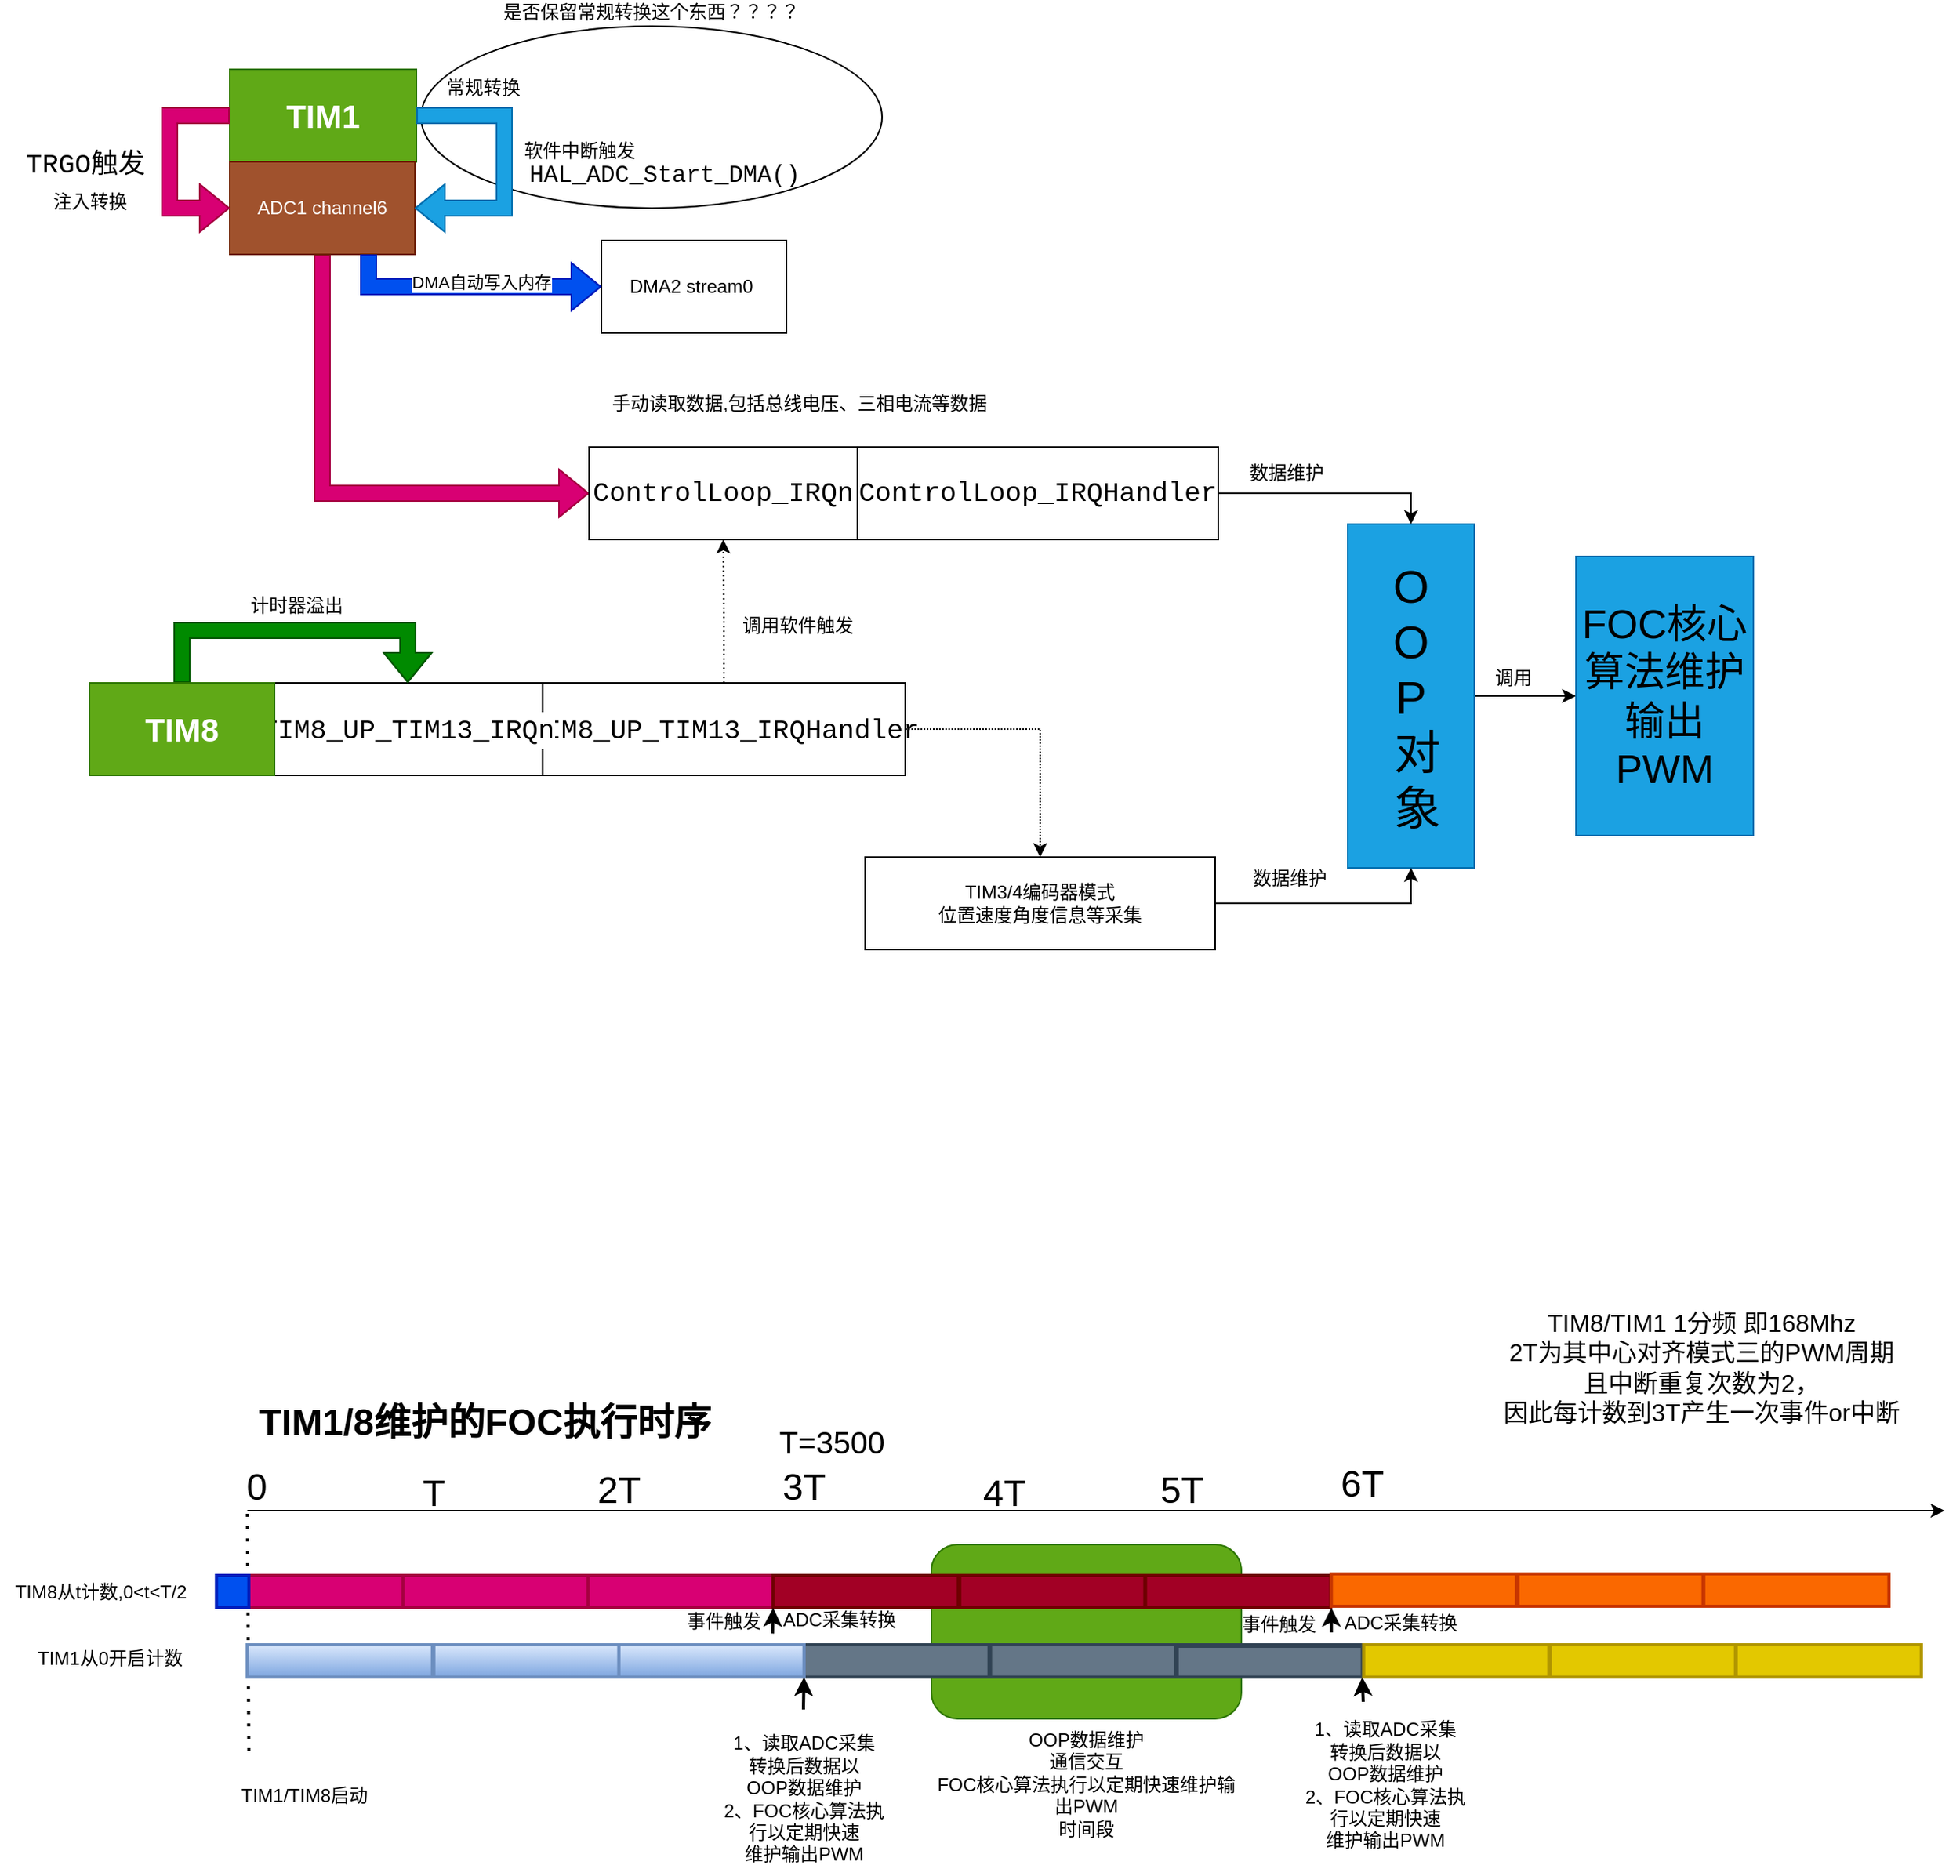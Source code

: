 <mxfile border="50" scale="3" compressed="false" locked="false" version="26.0.13">
  <diagram name="Blank" id="YmL12bMKpDGza6XwsDPr">
    <mxGraphModel dx="-563" dy="1121" grid="0" gridSize="1" guides="1" tooltips="1" connect="1" arrows="1" fold="1" page="1" pageScale="1" pageWidth="1169" pageHeight="827" background="none" math="1" shadow="0">
      <root>
        <mxCell id="X5NqExCQtvZxIxQ7pmgY-0" />
        <mxCell id="1" parent="X5NqExCQtvZxIxQ7pmgY-0" />
        <mxCell id="xTuEtZoCW5tBsWcaGFDS-93" value="&lt;div&gt;OOP数据维护&lt;/div&gt;&lt;div&gt;通信交互&lt;/div&gt;FOC核心算法执行以定期快速维护输出PWM&lt;div&gt;时间段&lt;/div&gt;" style="rounded=1;whiteSpace=wrap;html=1;fillColor=#60a917;fontColor=default;strokeColor=#2D7600;labelPosition=center;verticalLabelPosition=bottom;align=center;verticalAlign=top;" parent="1" vertex="1">
          <mxGeometry x="2137" y="291" width="201" height="113" as="geometry" />
        </mxCell>
        <mxCell id="xTuEtZoCW5tBsWcaGFDS-2" value="是否保留常规转换这个东西？？？？" style="ellipse;whiteSpace=wrap;html=1;labelPosition=center;verticalLabelPosition=top;align=center;verticalAlign=bottom;" parent="1" vertex="1">
          <mxGeometry x="1806" y="-694" width="299" height="118" as="geometry" />
        </mxCell>
        <mxCell id="fBpoeWpFDzhCI_No8cf7-5" style="edgeStyle=orthogonalEdgeStyle;rounded=0;orthogonalLoop=1;jettySize=auto;html=1;exitX=0.5;exitY=1;exitDx=0;exitDy=0;entryX=0;entryY=0.5;entryDx=0;entryDy=0;fillColor=#d80073;strokeColor=#A50040;shape=flexArrow;" parent="1" source="fBpoeWpFDzhCI_No8cf7-6" target="fBpoeWpFDzhCI_No8cf7-16" edge="1">
          <mxGeometry relative="1" as="geometry" />
        </mxCell>
        <mxCell id="fBpoeWpFDzhCI_No8cf7-9" value="软件中断触发&lt;div&gt;&amp;nbsp;&lt;span style=&quot;font-family: Consolas, &amp;quot;Courier New&amp;quot;, monospace; font-size: 15.4px; white-space-collapse: preserve;&quot;&gt;HAL_ADC_Start_DMA&lt;/span&gt;&lt;span style=&quot;font-family: Consolas, &amp;quot;Courier New&amp;quot;, monospace; font-size: 15.4px; white-space-collapse: preserve;&quot;&gt;&lt;font&gt;()&lt;/font&gt;&lt;/span&gt;&lt;/div&gt;" style="text;html=1;align=left;verticalAlign=middle;resizable=0;points=[];autosize=1;strokeColor=none;fillColor=none;fontColor=default;" parent="1" vertex="1">
          <mxGeometry x="1871" y="-627" width="183" height="46" as="geometry" />
        </mxCell>
        <mxCell id="fBpoeWpFDzhCI_No8cf7-10" value="DMA2 stream0&amp;nbsp;" style="whiteSpace=wrap;html=1;" parent="1" vertex="1">
          <mxGeometry x="1923" y="-555" width="120" height="60" as="geometry" />
        </mxCell>
        <mxCell id="fBpoeWpFDzhCI_No8cf7-11" value="常规转换" style="text;html=1;align=center;verticalAlign=middle;resizable=0;points=[];autosize=1;strokeColor=none;fillColor=none;" parent="1" vertex="1">
          <mxGeometry x="1813" y="-667" width="66" height="26" as="geometry" />
        </mxCell>
        <mxCell id="fBpoeWpFDzhCI_No8cf7-12" value="DMA数据传输" style="text;html=1;align=center;verticalAlign=middle;resizable=0;points=[];autosize=1;strokeColor=none;fillColor=none;" parent="1" vertex="1">
          <mxGeometry x="1689.5" y="-610" width="93" height="26" as="geometry" />
        </mxCell>
        <mxCell id="fBpoeWpFDzhCI_No8cf7-13" value="手动读取数据,包括总线电压、&lt;span style=&quot;background-color: transparent; color: light-dark(rgb(0, 0, 0), rgb(255, 255, 255));&quot;&gt;三相电流等数据&lt;/span&gt;" style="text;html=1;align=center;verticalAlign=middle;resizable=0;points=[];autosize=1;strokeColor=none;fillColor=none;" parent="1" vertex="1">
          <mxGeometry x="1916" y="-464" width="270" height="30" as="geometry" />
        </mxCell>
        <mxCell id="fBpoeWpFDzhCI_No8cf7-14" value="" style="group" parent="1" vertex="1" connectable="0">
          <mxGeometry x="1915" y="-421" width="408" height="60" as="geometry" />
        </mxCell>
        <mxCell id="xTuEtZoCW5tBsWcaGFDS-6" value="" style="group" parent="fBpoeWpFDzhCI_No8cf7-14" vertex="1" connectable="0">
          <mxGeometry width="408" height="60" as="geometry" />
        </mxCell>
        <mxCell id="fBpoeWpFDzhCI_No8cf7-15" value="&lt;span style=&quot;font-family: Consolas, &amp;quot;Courier New&amp;quot;, monospace; font-size: 17.6px; text-align: left; white-space: pre;&quot;&gt;ControlLoop_IRQHandler&lt;/span&gt;" style="rounded=0;whiteSpace=wrap;html=1;" parent="xTuEtZoCW5tBsWcaGFDS-6" vertex="1">
          <mxGeometry x="174" width="234" height="60" as="geometry" />
        </mxCell>
        <mxCell id="fBpoeWpFDzhCI_No8cf7-16" value="&lt;span style=&quot;font-family: Consolas, &amp;quot;Courier New&amp;quot;, monospace; font-size: 17.6px; font-style: normal; font-variant-ligatures: normal; font-variant-caps: normal; font-weight: 400; letter-spacing: normal; orphans: 2; text-align: left; text-indent: 0px; text-transform: none; widows: 2; word-spacing: 0px; -webkit-text-stroke-width: 0px; white-space: pre; text-decoration-thickness: initial; text-decoration-style: initial; text-decoration-color: initial; float: none; display: inline !important;&quot;&gt;ControlLoop_IRQn&lt;/span&gt;" style="rounded=0;whiteSpace=wrap;html=1;fontColor=default;labelBackgroundColor=none;" parent="xTuEtZoCW5tBsWcaGFDS-6" vertex="1">
          <mxGeometry width="174" height="60" as="geometry" />
        </mxCell>
        <mxCell id="fBpoeWpFDzhCI_No8cf7-20" style="edgeStyle=orthogonalEdgeStyle;rounded=0;orthogonalLoop=1;jettySize=auto;html=1;exitX=0.5;exitY=0;exitDx=0;exitDy=0;entryX=0.5;entryY=1;entryDx=0;entryDy=0;dashed=1;dashPattern=1 2;" parent="1" source="fBpoeWpFDzhCI_No8cf7-18" target="fBpoeWpFDzhCI_No8cf7-16" edge="1">
          <mxGeometry relative="1" as="geometry" />
        </mxCell>
        <mxCell id="fBpoeWpFDzhCI_No8cf7-21" value="调用软件触发" style="text;html=1;align=center;verticalAlign=middle;resizable=0;points=[];autosize=1;strokeColor=none;fillColor=none;" parent="1" vertex="1">
          <mxGeometry x="2005" y="-318" width="90" height="26" as="geometry" />
        </mxCell>
        <mxCell id="fBpoeWpFDzhCI_No8cf7-24" value="计时器溢出" style="text;html=1;align=center;verticalAlign=middle;resizable=0;points=[];autosize=1;strokeColor=none;fillColor=none;" parent="1" vertex="1">
          <mxGeometry x="1686" y="-331" width="78" height="26" as="geometry" />
        </mxCell>
        <mxCell id="fBpoeWpFDzhCI_No8cf7-25" value="TIM1/8维护的FOC执行时序" style="text;html=1;align=center;verticalAlign=middle;resizable=0;points=[];autosize=1;strokeColor=none;fillColor=none;fontStyle=1;fontSize=24;" parent="1" vertex="1">
          <mxGeometry x="1691.36" y="191" width="312" height="42" as="geometry" />
        </mxCell>
        <mxCell id="xTuEtZoCW5tBsWcaGFDS-12" style="edgeStyle=orthogonalEdgeStyle;rounded=0;orthogonalLoop=1;jettySize=auto;html=1;exitX=1;exitY=0.5;exitDx=0;exitDy=0;entryX=0;entryY=0.5;entryDx=0;entryDy=0;" parent="1" source="fBpoeWpFDzhCI_No8cf7-27" target="xTuEtZoCW5tBsWcaGFDS-10" edge="1">
          <mxGeometry relative="1" as="geometry" />
        </mxCell>
        <mxCell id="fBpoeWpFDzhCI_No8cf7-27" value="O&lt;div&gt;O&lt;/div&gt;&lt;div&gt;P&lt;/div&gt;&lt;div&gt;&amp;nbsp;对&lt;/div&gt;&lt;div&gt;&amp;nbsp;象&lt;/div&gt;" style="rounded=0;whiteSpace=wrap;html=1;fillColor=#1ba1e2;fontColor=default;strokeColor=#006EAF;fontSize=30;" parent="1" vertex="1">
          <mxGeometry x="2407" y="-371" width="82" height="223" as="geometry" />
        </mxCell>
        <mxCell id="xTuEtZoCW5tBsWcaGFDS-15" style="edgeStyle=orthogonalEdgeStyle;rounded=0;orthogonalLoop=1;jettySize=auto;html=1;exitX=1;exitY=0.5;exitDx=0;exitDy=0;entryX=0.5;entryY=1;entryDx=0;entryDy=0;" parent="1" source="fBpoeWpFDzhCI_No8cf7-31" target="fBpoeWpFDzhCI_No8cf7-27" edge="1">
          <mxGeometry relative="1" as="geometry" />
        </mxCell>
        <mxCell id="fBpoeWpFDzhCI_No8cf7-31" value="TIM3/4编码器模式&lt;div&gt;位置速度角度信息等采集&lt;/div&gt;" style="rounded=0;whiteSpace=wrap;html=1;" parent="1" vertex="1">
          <mxGeometry x="2094" y="-155" width="227" height="60" as="geometry" />
        </mxCell>
        <mxCell id="fBpoeWpFDzhCI_No8cf7-30" style="edgeStyle=orthogonalEdgeStyle;rounded=0;orthogonalLoop=1;jettySize=auto;html=1;exitX=1;exitY=0.5;exitDx=0;exitDy=0;entryX=0.5;entryY=0;entryDx=0;entryDy=0;dashed=1;dashPattern=1 1;" parent="1" source="fBpoeWpFDzhCI_No8cf7-18" target="fBpoeWpFDzhCI_No8cf7-31" edge="1">
          <mxGeometry relative="1" as="geometry">
            <mxPoint x="2035.588" y="-223.706" as="targetPoint" />
          </mxGeometry>
        </mxCell>
        <mxCell id="fBpoeWpFDzhCI_No8cf7-33" value="" style="endArrow=classic;html=1;rounded=0;" parent="1" edge="1">
          <mxGeometry width="50" height="50" relative="1" as="geometry">
            <mxPoint x="1693.36" y="269" as="sourcePoint" />
            <mxPoint x="2794" y="269" as="targetPoint" />
          </mxGeometry>
        </mxCell>
        <mxCell id="fBpoeWpFDzhCI_No8cf7-34" value="0" style="text;html=1;align=center;verticalAlign=middle;resizable=0;points=[];autosize=1;strokeColor=none;fillColor=none;fontSize=24;" parent="1" vertex="1">
          <mxGeometry x="1683.36" y="233" width="31" height="41" as="geometry" />
        </mxCell>
        <mxCell id="xTuEtZoCW5tBsWcaGFDS-10" value="FOC核心算法维护输出PWM" style="whiteSpace=wrap;html=1;fontSize=26;fillColor=#1ba1e2;strokeColor=#006EAF;fontColor=default;rounded=0;" parent="1" vertex="1">
          <mxGeometry x="2555" y="-350" width="115" height="181" as="geometry" />
        </mxCell>
        <mxCell id="xTuEtZoCW5tBsWcaGFDS-13" value="调用" style="text;html=1;align=center;verticalAlign=middle;resizable=0;points=[];autosize=1;strokeColor=none;fillColor=none;" parent="1" vertex="1">
          <mxGeometry x="2492" y="-285" width="43" height="27" as="geometry" />
        </mxCell>
        <mxCell id="xTuEtZoCW5tBsWcaGFDS-14" style="edgeStyle=orthogonalEdgeStyle;rounded=0;orthogonalLoop=1;jettySize=auto;html=1;exitX=1;exitY=0.5;exitDx=0;exitDy=0;entryX=0.5;entryY=0;entryDx=0;entryDy=0;" parent="1" source="fBpoeWpFDzhCI_No8cf7-15" target="fBpoeWpFDzhCI_No8cf7-27" edge="1">
          <mxGeometry relative="1" as="geometry" />
        </mxCell>
        <mxCell id="xTuEtZoCW5tBsWcaGFDS-16" value="数据维护" style="text;html=1;align=center;verticalAlign=middle;resizable=0;points=[];autosize=1;strokeColor=none;fillColor=none;" parent="1" vertex="1">
          <mxGeometry x="2333" y="-418" width="67" height="27" as="geometry" />
        </mxCell>
        <mxCell id="xTuEtZoCW5tBsWcaGFDS-17" value="数据维护" style="text;html=1;align=center;verticalAlign=middle;resizable=0;points=[];autosize=1;strokeColor=none;fillColor=none;" parent="1" vertex="1">
          <mxGeometry x="2335" y="-155" width="67" height="27" as="geometry" />
        </mxCell>
        <mxCell id="xTuEtZoCW5tBsWcaGFDS-18" value="" style="group" parent="1" vertex="1" connectable="0">
          <mxGeometry x="1591" y="-268" width="529" height="60" as="geometry" />
        </mxCell>
        <mxCell id="fBpoeWpFDzhCI_No8cf7-17" value="" style="group" parent="xTuEtZoCW5tBsWcaGFDS-18" vertex="1" connectable="0">
          <mxGeometry x="119" width="410" height="60" as="geometry" />
        </mxCell>
        <mxCell id="fBpoeWpFDzhCI_No8cf7-18" value="&lt;div style=&quot;font-family: Consolas, &amp;quot;Courier New&amp;quot;, monospace; font-size: 17.6px; line-height: 24px; white-space: pre;&quot;&gt;&lt;span style=&quot;&quot;&gt;TIM8_UP_TIM13_IRQHandler&lt;/span&gt;&lt;/div&gt;" style="rounded=0;whiteSpace=wrap;html=1;container=0;fontColor=default;labelBackgroundColor=none;" parent="fBpoeWpFDzhCI_No8cf7-17" vertex="1">
          <mxGeometry x="174.853" width="235.147" height="60" as="geometry" />
        </mxCell>
        <mxCell id="fBpoeWpFDzhCI_No8cf7-19" value="&lt;div style=&quot;font-family: Consolas, &amp;quot;Courier New&amp;quot;, monospace; font-size: 17.6px; line-height: 24px; white-space: pre;&quot;&gt;&lt;span style=&quot;&quot;&gt;TIM8_UP_TIM13_IRQn&lt;/span&gt;&lt;/div&gt;" style="rounded=0;whiteSpace=wrap;html=1;fontColor=default;labelBackgroundColor=default;container=0;" parent="fBpoeWpFDzhCI_No8cf7-17" vertex="1">
          <mxGeometry width="174.853" height="60" as="geometry" />
        </mxCell>
        <mxCell id="xTuEtZoCW5tBsWcaGFDS-98" style="edgeStyle=orthogonalEdgeStyle;rounded=0;orthogonalLoop=1;jettySize=auto;html=1;exitX=0.5;exitY=0;exitDx=0;exitDy=0;entryX=0.5;entryY=0;entryDx=0;entryDy=0;shape=flexArrow;fillColor=#008a00;strokeColor=#005700;" parent="xTuEtZoCW5tBsWcaGFDS-18" source="fBpoeWpFDzhCI_No8cf7-23" target="fBpoeWpFDzhCI_No8cf7-19" edge="1">
          <mxGeometry relative="1" as="geometry">
            <Array as="points">
              <mxPoint x="60" y="-34" />
              <mxPoint x="206" y="-34" />
            </Array>
          </mxGeometry>
        </mxCell>
        <mxCell id="fBpoeWpFDzhCI_No8cf7-23" value="TIM8" style="rounded=0;whiteSpace=wrap;html=1;fillColor=#60a917;fontColor=light-dark(#FFFFFF,#FFFFFF);strokeColor=#2D7600;fontStyle=1;fontSize=21;" parent="xTuEtZoCW5tBsWcaGFDS-18" vertex="1">
          <mxGeometry width="120" height="60" as="geometry" />
        </mxCell>
        <mxCell id="xTuEtZoCW5tBsWcaGFDS-19" value="" style="group" parent="1" vertex="1" connectable="0">
          <mxGeometry x="1542" y="-641" width="92" height="74" as="geometry" />
        </mxCell>
        <mxCell id="fBpoeWpFDzhCI_No8cf7-7" value="&lt;p style=&quot;font-family: Consolas, &amp;quot;Courier New&amp;quot;, monospace; font-size: 17.6px; line-height: 24px; white-space-collapse: preserve;&quot;&gt;&lt;span style=&quot;&quot;&gt;TRGO触发&lt;/span&gt;&lt;/p&gt;" style="text;html=1;align=center;verticalAlign=middle;resizable=0;points=[];autosize=1;strokeColor=none;fillColor=none;fontColor=default;labelBackgroundColor=none;" parent="xTuEtZoCW5tBsWcaGFDS-19" vertex="1">
          <mxGeometry width="92" height="71" as="geometry" />
        </mxCell>
        <mxCell id="fBpoeWpFDzhCI_No8cf7-8" value="注入转换" style="text;html=1;align=center;verticalAlign=middle;resizable=0;points=[];autosize=1;strokeColor=none;fillColor=none;" parent="xTuEtZoCW5tBsWcaGFDS-19" vertex="1">
          <mxGeometry x="16" y="48" width="66" height="26" as="geometry" />
        </mxCell>
        <mxCell id="xTuEtZoCW5tBsWcaGFDS-20" value="" style="group" parent="1" vertex="1" connectable="0">
          <mxGeometry x="1682" y="-666" width="121" height="120" as="geometry" />
        </mxCell>
        <mxCell id="fBpoeWpFDzhCI_No8cf7-2" value="TIM1" style="rounded=0;whiteSpace=wrap;html=1;fillColor=#60a917;fontColor=light-dark(#FFFFFF,#FFFFFF);strokeColor=#2D7600;fontStyle=1;fontSize=21;" parent="xTuEtZoCW5tBsWcaGFDS-20" vertex="1">
          <mxGeometry width="121" height="60" as="geometry" />
        </mxCell>
        <mxCell id="fBpoeWpFDzhCI_No8cf7-6" value="ADC1 channel6" style="rounded=0;whiteSpace=wrap;html=1;fillColor=#a0522d;fontColor=#ffffff;strokeColor=#6D1F00;" parent="xTuEtZoCW5tBsWcaGFDS-20" vertex="1">
          <mxGeometry y="60" width="120" height="60" as="geometry" />
        </mxCell>
        <mxCell id="fBpoeWpFDzhCI_No8cf7-1" style="edgeStyle=orthogonalEdgeStyle;rounded=0;orthogonalLoop=1;jettySize=auto;html=1;exitX=0;exitY=0.5;exitDx=0;exitDy=0;entryX=0;entryY=0.5;entryDx=0;entryDy=0;fillColor=#d80073;strokeColor=#A50040;shape=flexArrow;" parent="xTuEtZoCW5tBsWcaGFDS-20" source="fBpoeWpFDzhCI_No8cf7-2" target="fBpoeWpFDzhCI_No8cf7-6" edge="1">
          <mxGeometry relative="1" as="geometry">
            <Array as="points">
              <mxPoint x="-39" y="30" />
              <mxPoint x="-39" y="90" />
            </Array>
          </mxGeometry>
        </mxCell>
        <mxCell id="fBpoeWpFDzhCI_No8cf7-3" style="edgeStyle=orthogonalEdgeStyle;rounded=0;orthogonalLoop=1;jettySize=auto;html=1;exitX=1;exitY=0.5;exitDx=0;exitDy=0;startArrow=classic;startFill=0;endArrow=none;fillColor=#1ba1e2;strokeColor=#006EAF;shape=flexArrow;entryX=1;entryY=0.5;entryDx=0;entryDy=0;" parent="xTuEtZoCW5tBsWcaGFDS-20" source="fBpoeWpFDzhCI_No8cf7-6" target="fBpoeWpFDzhCI_No8cf7-2" edge="1">
          <mxGeometry relative="1" as="geometry">
            <mxPoint x="163" y="11" as="targetPoint" />
            <mxPoint x="163" y="95" as="sourcePoint" />
            <Array as="points">
              <mxPoint x="178" y="90" />
              <mxPoint x="178" y="30" />
            </Array>
          </mxGeometry>
        </mxCell>
        <mxCell id="xTuEtZoCW5tBsWcaGFDS-21" style="edgeStyle=orthogonalEdgeStyle;rounded=0;orthogonalLoop=1;jettySize=auto;html=1;exitX=0.75;exitY=1;exitDx=0;exitDy=0;entryX=0;entryY=0.5;entryDx=0;entryDy=0;fillColor=#0050ef;strokeColor=#001DBC;shape=flexArrow;" parent="1" source="fBpoeWpFDzhCI_No8cf7-6" target="fBpoeWpFDzhCI_No8cf7-10" edge="1">
          <mxGeometry relative="1" as="geometry" />
        </mxCell>
        <mxCell id="xTuEtZoCW5tBsWcaGFDS-22" value="DMA自动写入内存" style="edgeLabel;html=1;align=center;verticalAlign=middle;resizable=0;points=[];" parent="xTuEtZoCW5tBsWcaGFDS-21" vertex="1" connectable="0">
          <mxGeometry x="0.09" y="3" relative="1" as="geometry">
            <mxPoint as="offset" />
          </mxGeometry>
        </mxCell>
        <mxCell id="xTuEtZoCW5tBsWcaGFDS-23" value="T=3500" style="text;html=1;align=center;verticalAlign=middle;resizable=0;points=[];autosize=1;strokeColor=none;fillColor=none;fontSize=20;" parent="1" vertex="1">
          <mxGeometry x="2028.36" y="205" width="87" height="37" as="geometry" />
        </mxCell>
        <mxCell id="xTuEtZoCW5tBsWcaGFDS-25" value="" style="rounded=0;whiteSpace=wrap;html=1;fillColor=#d80073;fontColor=#ffffff;strokeColor=#A50040;strokeWidth=2;" parent="1" vertex="1">
          <mxGeometry x="1674.36" y="311" width="120" height="21" as="geometry" />
        </mxCell>
        <mxCell id="xTuEtZoCW5tBsWcaGFDS-26" value="T" style="text;html=1;align=center;verticalAlign=middle;resizable=0;points=[];autosize=1;strokeColor=none;fillColor=none;fontSize=24;" parent="1" vertex="1">
          <mxGeometry x="1797.36" y="237" width="34" height="42" as="geometry" />
        </mxCell>
        <mxCell id="xTuEtZoCW5tBsWcaGFDS-29" value="2T" style="text;html=1;align=center;verticalAlign=middle;resizable=0;points=[];autosize=1;strokeColor=none;fillColor=none;fontSize=24;" parent="1" vertex="1">
          <mxGeometry x="1910.36" y="235" width="47" height="42" as="geometry" />
        </mxCell>
        <mxCell id="xTuEtZoCW5tBsWcaGFDS-30" value="" style="endArrow=none;dashed=1;html=1;dashPattern=1 3;strokeWidth=2;rounded=0;entryX=0.323;entryY=0.927;entryDx=0;entryDy=0;entryPerimeter=0;" parent="1" target="fBpoeWpFDzhCI_No8cf7-34" edge="1">
          <mxGeometry width="50" height="50" relative="1" as="geometry">
            <mxPoint x="1694.36" y="425" as="sourcePoint" />
            <mxPoint x="1733.36" y="332" as="targetPoint" />
          </mxGeometry>
        </mxCell>
        <mxCell id="xTuEtZoCW5tBsWcaGFDS-31" value="TIM1/TIM8启动" style="text;html=1;align=center;verticalAlign=middle;resizable=0;points=[];autosize=1;strokeColor=none;fillColor=none;strokeWidth=2;" parent="1" vertex="1">
          <mxGeometry x="1679.36" y="440" width="101" height="27" as="geometry" />
        </mxCell>
        <mxCell id="xTuEtZoCW5tBsWcaGFDS-34" value="" style="rounded=0;whiteSpace=wrap;html=1;fillColor=#0050ef;fontColor=#ffffff;strokeColor=#001DBC;strokeWidth=2;" parent="1" vertex="1">
          <mxGeometry x="1673.36" y="311" width="21" height="21" as="geometry" />
        </mxCell>
        <mxCell id="xTuEtZoCW5tBsWcaGFDS-37" value="" style="rounded=0;whiteSpace=wrap;html=1;fillColor=#d80073;fontColor=#ffffff;strokeColor=#A50040;strokeWidth=2;" parent="1" vertex="1">
          <mxGeometry x="1794.36" y="311" width="120" height="21" as="geometry" />
        </mxCell>
        <mxCell id="xTuEtZoCW5tBsWcaGFDS-38" value="3T" style="text;html=1;align=center;verticalAlign=middle;resizable=0;points=[];autosize=1;strokeColor=none;fillColor=none;fontSize=24;" parent="1" vertex="1">
          <mxGeometry x="2030.36" y="233" width="47" height="42" as="geometry" />
        </mxCell>
        <mxCell id="xTuEtZoCW5tBsWcaGFDS-40" value="4T" style="text;html=1;align=center;verticalAlign=middle;resizable=0;points=[];autosize=1;strokeColor=none;fillColor=none;fontSize=24;" parent="1" vertex="1">
          <mxGeometry x="2160.36" y="237" width="47" height="42" as="geometry" />
        </mxCell>
        <mxCell id="xTuEtZoCW5tBsWcaGFDS-41" value="5T" style="text;html=1;align=center;verticalAlign=middle;resizable=0;points=[];autosize=1;strokeColor=none;fillColor=none;fontSize=24;" parent="1" vertex="1">
          <mxGeometry x="2275.36" y="235" width="47" height="42" as="geometry" />
        </mxCell>
        <mxCell id="xTuEtZoCW5tBsWcaGFDS-42" value="6T" style="text;html=1;align=center;verticalAlign=middle;resizable=0;points=[];autosize=1;strokeColor=none;fillColor=none;fontSize=24;" parent="1" vertex="1">
          <mxGeometry x="2392.36" y="231" width="47" height="42" as="geometry" />
        </mxCell>
        <mxCell id="xTuEtZoCW5tBsWcaGFDS-43" value="TIM8从t计数,0&amp;lt;t&amp;lt;T/2" style="text;html=1;align=center;verticalAlign=middle;resizable=0;points=[];autosize=1;strokeColor=none;fillColor=none;strokeWidth=2;" parent="1" vertex="1">
          <mxGeometry x="1533.36" y="308" width="130" height="27" as="geometry" />
        </mxCell>
        <mxCell id="xTuEtZoCW5tBsWcaGFDS-44" value="TIM1从0开启计数" style="text;html=1;align=center;verticalAlign=middle;resizable=0;points=[];autosize=1;strokeColor=none;fillColor=none;strokeWidth=2;" parent="1" vertex="1">
          <mxGeometry x="1547.36" y="351" width="113" height="27" as="geometry" />
        </mxCell>
        <mxCell id="xTuEtZoCW5tBsWcaGFDS-45" value="TIM8/TIM1 1分频 即168Mhz&lt;div&gt;&lt;span style=&quot;background-color: transparent; color: light-dark(rgb(0, 0, 0), rgb(255, 255, 255));&quot;&gt;2T为其中心对齐模式三的PWM周期&lt;/span&gt;&lt;/div&gt;&lt;div&gt;&lt;div&gt;且中断重复次数为2，&lt;/div&gt;&lt;div&gt;因此每计数到3T产生一次事件or中断&lt;/div&gt;&lt;/div&gt;" style="text;html=1;align=center;verticalAlign=middle;resizable=0;points=[];autosize=1;strokeColor=none;fillColor=none;fontSize=16;" parent="1" vertex="1">
          <mxGeometry x="2498.36" y="131" width="275" height="89" as="geometry" />
        </mxCell>
        <mxCell id="xTuEtZoCW5tBsWcaGFDS-46" value="" style="rounded=0;whiteSpace=wrap;html=1;fillColor=#d80073;fontColor=#ffffff;strokeColor=#A50040;strokeWidth=2;" parent="1" vertex="1">
          <mxGeometry x="1914.36" y="311" width="120" height="21" as="geometry" />
        </mxCell>
        <mxCell id="xTuEtZoCW5tBsWcaGFDS-55" value="" style="endArrow=classic;html=1;rounded=0;entryX=1;entryY=1;entryDx=0;entryDy=0;strokeWidth=2;" parent="1" edge="1">
          <mxGeometry width="50" height="50" relative="1" as="geometry">
            <mxPoint x="2054" y="398" as="sourcePoint" />
            <mxPoint x="2054.36" y="377" as="targetPoint" />
          </mxGeometry>
        </mxCell>
        <mxCell id="xTuEtZoCW5tBsWcaGFDS-71" value="" style="endArrow=classic;html=1;rounded=0;entryX=0;entryY=1;entryDx=0;entryDy=0;strokeWidth=2;" parent="1" edge="1">
          <mxGeometry width="50" height="50" relative="1" as="geometry">
            <mxPoint x="2396.36" y="348" as="sourcePoint" />
            <mxPoint x="2396.36" y="332" as="targetPoint" />
          </mxGeometry>
        </mxCell>
        <mxCell id="xTuEtZoCW5tBsWcaGFDS-73" value="ADC采集转换" style="text;html=1;align=center;verticalAlign=middle;resizable=0;points=[];autosize=1;strokeColor=none;fillColor=none;strokeWidth=2;" parent="1" vertex="1">
          <mxGeometry x="2395.36" y="328" width="92" height="27" as="geometry" />
        </mxCell>
        <mxCell id="xTuEtZoCW5tBsWcaGFDS-76" value="" style="endArrow=classic;html=1;rounded=0;entryX=1;entryY=1;entryDx=0;entryDy=0;strokeWidth=2;" parent="1" target="xTuEtZoCW5tBsWcaGFDS-59" edge="1">
          <mxGeometry width="50" height="50" relative="1" as="geometry">
            <mxPoint x="2417" y="393" as="sourcePoint" />
            <mxPoint x="2434.36" y="460" as="targetPoint" />
          </mxGeometry>
        </mxCell>
        <mxCell id="xTuEtZoCW5tBsWcaGFDS-77" value="" style="group;fillColor=#a20025;fontColor=#ffffff;strokeColor=#6F0000;strokeWidth=2;" parent="1" vertex="1" connectable="0">
          <mxGeometry x="2034.36" y="311" width="361.5" height="21" as="geometry" />
        </mxCell>
        <mxCell id="xTuEtZoCW5tBsWcaGFDS-39" value="" style="rounded=0;whiteSpace=wrap;html=1;fillColor=#a20025;fontColor=#ffffff;strokeColor=#6F0000;strokeWidth=2;" parent="xTuEtZoCW5tBsWcaGFDS-77" vertex="1">
          <mxGeometry width="120" height="21" as="geometry" />
        </mxCell>
        <mxCell id="xTuEtZoCW5tBsWcaGFDS-50" value="" style="rounded=0;whiteSpace=wrap;html=1;fillColor=#a20025;fontColor=#ffffff;strokeColor=#6F0000;strokeWidth=2;" parent="xTuEtZoCW5tBsWcaGFDS-77" vertex="1">
          <mxGeometry x="121" width="120" height="21" as="geometry" />
        </mxCell>
        <mxCell id="xTuEtZoCW5tBsWcaGFDS-56" value="" style="rounded=0;whiteSpace=wrap;html=1;fillColor=#a20025;fontColor=#ffffff;strokeColor=#6F0000;strokeWidth=2;" parent="xTuEtZoCW5tBsWcaGFDS-77" vertex="1">
          <mxGeometry x="241.5" width="120" height="21" as="geometry" />
        </mxCell>
        <mxCell id="xTuEtZoCW5tBsWcaGFDS-82" value="" style="group;fillColor=#fa6800;fontColor=#000000;strokeColor=#C73500;strokeWidth=2;" parent="1" vertex="1" connectable="0">
          <mxGeometry x="2396.36" y="310" width="361.5" height="21" as="geometry" />
        </mxCell>
        <mxCell id="xTuEtZoCW5tBsWcaGFDS-83" value="" style="rounded=0;whiteSpace=wrap;html=1;fillColor=#fa6800;fontColor=#000000;strokeColor=#C73500;strokeWidth=2;" parent="xTuEtZoCW5tBsWcaGFDS-82" vertex="1">
          <mxGeometry width="120" height="21" as="geometry" />
        </mxCell>
        <mxCell id="xTuEtZoCW5tBsWcaGFDS-84" value="" style="rounded=0;whiteSpace=wrap;html=1;fillColor=#fa6800;fontColor=#000000;strokeColor=#C73500;strokeWidth=2;" parent="xTuEtZoCW5tBsWcaGFDS-82" vertex="1">
          <mxGeometry x="121" width="120" height="21" as="geometry" />
        </mxCell>
        <mxCell id="xTuEtZoCW5tBsWcaGFDS-85" value="" style="rounded=0;whiteSpace=wrap;html=1;fillColor=#fa6800;fontColor=#000000;strokeColor=#C73500;strokeWidth=2;" parent="xTuEtZoCW5tBsWcaGFDS-82" vertex="1">
          <mxGeometry x="241.5" width="120" height="21" as="geometry" />
        </mxCell>
        <mxCell id="xTuEtZoCW5tBsWcaGFDS-86" value="" style="group;fillColor=#647687;fontColor=#ffffff;strokeColor=#314354;strokeWidth=2;" parent="1" vertex="1" connectable="0">
          <mxGeometry x="2054.36" y="356" width="362" height="21" as="geometry" />
        </mxCell>
        <mxCell id="xTuEtZoCW5tBsWcaGFDS-49" value="" style="rounded=0;whiteSpace=wrap;html=1;fillColor=#647687;fontColor=#ffffff;strokeColor=#314354;strokeWidth=2;" parent="xTuEtZoCW5tBsWcaGFDS-86" vertex="1">
          <mxGeometry width="120" height="21" as="geometry" />
        </mxCell>
        <mxCell id="xTuEtZoCW5tBsWcaGFDS-51" value="" style="rounded=0;whiteSpace=wrap;html=1;fillColor=#647687;fontColor=#ffffff;strokeColor=#314354;strokeWidth=2;" parent="xTuEtZoCW5tBsWcaGFDS-86" vertex="1">
          <mxGeometry x="121" width="120" height="21" as="geometry" />
        </mxCell>
        <mxCell id="xTuEtZoCW5tBsWcaGFDS-59" value="" style="rounded=0;whiteSpace=wrap;html=1;fillColor=#647687;fontColor=#ffffff;strokeColor=#314354;strokeWidth=2;" parent="xTuEtZoCW5tBsWcaGFDS-86" vertex="1">
          <mxGeometry x="242" y="1" width="120" height="20" as="geometry" />
        </mxCell>
        <mxCell id="xTuEtZoCW5tBsWcaGFDS-87" value="" style="group;fillColor=#dae8fc;gradientColor=#7ea6e0;strokeColor=#6c8ebf;strokeWidth=2;" parent="1" vertex="1" connectable="0">
          <mxGeometry x="1693.36" y="356" width="361" height="21" as="geometry" />
        </mxCell>
        <mxCell id="xTuEtZoCW5tBsWcaGFDS-35" value="" style="rounded=0;whiteSpace=wrap;html=1;fillColor=#dae8fc;gradientColor=#7ea6e0;strokeColor=#6c8ebf;strokeWidth=2;" parent="xTuEtZoCW5tBsWcaGFDS-87" vertex="1">
          <mxGeometry width="120" height="21" as="geometry" />
        </mxCell>
        <mxCell id="xTuEtZoCW5tBsWcaGFDS-47" value="" style="rounded=0;whiteSpace=wrap;html=1;fillColor=#dae8fc;gradientColor=#7ea6e0;strokeColor=#6c8ebf;strokeWidth=2;" parent="xTuEtZoCW5tBsWcaGFDS-87" vertex="1">
          <mxGeometry x="121" width="120" height="21" as="geometry" />
        </mxCell>
        <mxCell id="xTuEtZoCW5tBsWcaGFDS-48" value="" style="rounded=0;whiteSpace=wrap;html=1;fillColor=#dae8fc;gradientColor=#7ea6e0;strokeColor=#6c8ebf;strokeWidth=2;" parent="xTuEtZoCW5tBsWcaGFDS-87" vertex="1">
          <mxGeometry x="241" width="120" height="21" as="geometry" />
        </mxCell>
        <mxCell id="xTuEtZoCW5tBsWcaGFDS-94" value="" style="group;fillColor=#e3c800;fontColor=#000000;strokeColor=#B09500;strokeWidth=2;" parent="1" vertex="1" connectable="0">
          <mxGeometry x="2417.36" y="356" width="361.5" height="21" as="geometry" />
        </mxCell>
        <mxCell id="xTuEtZoCW5tBsWcaGFDS-95" value="" style="rounded=0;whiteSpace=wrap;html=1;fillColor=#e3c800;fontColor=#000000;strokeColor=#B09500;strokeWidth=2;" parent="xTuEtZoCW5tBsWcaGFDS-94" vertex="1">
          <mxGeometry width="120" height="21" as="geometry" />
        </mxCell>
        <mxCell id="xTuEtZoCW5tBsWcaGFDS-96" value="" style="rounded=0;whiteSpace=wrap;html=1;fillColor=#e3c800;fontColor=#000000;strokeColor=#B09500;strokeWidth=2;" parent="xTuEtZoCW5tBsWcaGFDS-94" vertex="1">
          <mxGeometry x="121" width="120" height="21" as="geometry" />
        </mxCell>
        <mxCell id="xTuEtZoCW5tBsWcaGFDS-97" value="" style="rounded=0;whiteSpace=wrap;html=1;fillColor=#e3c800;fontColor=#000000;strokeColor=#B09500;strokeWidth=2;" parent="xTuEtZoCW5tBsWcaGFDS-94" vertex="1">
          <mxGeometry x="241.5" width="120" height="21" as="geometry" />
        </mxCell>
        <mxCell id="NZKuj_AVEFRoY8g5sJjr-1" value="1、读取ADC&lt;span style=&quot;background-color: transparent; color: light-dark(rgb(0, 0, 0), rgb(255, 255, 255));&quot;&gt;采集&lt;/span&gt;&lt;div&gt;&lt;span style=&quot;background-color: transparent; color: light-dark(rgb(0, 0, 0), rgb(255, 255, 255));&quot;&gt;转换后&lt;/span&gt;&lt;span style=&quot;background-color: transparent; color: light-dark(rgb(0, 0, 0), rgb(255, 255, 255));&quot;&gt;数据&lt;/span&gt;&lt;span style=&quot;background-color: transparent; color: light-dark(rgb(0, 0, 0), rgb(255, 255, 255)); text-wrap-mode: wrap;&quot;&gt;以&lt;/span&gt;&lt;div&gt;&lt;span style=&quot;background-color: transparent; color: light-dark(rgb(0, 0, 0), rgb(255, 255, 255)); text-wrap-mode: wrap;&quot;&gt;OOP数据维护&lt;/span&gt;&lt;/div&gt;&lt;div&gt;&lt;div&gt;&lt;span style=&quot;text-wrap-mode: wrap;&quot;&gt;2、FOC核心算法执&lt;/span&gt;&lt;/div&gt;&lt;div&gt;&lt;span style=&quot;text-wrap-mode: wrap;&quot;&gt;行以定期快速&lt;/span&gt;&lt;/div&gt;&lt;div&gt;&lt;span style=&quot;text-wrap-mode: wrap;&quot;&gt;维护输出PWM&lt;/span&gt;&lt;/div&gt;&lt;/div&gt;&lt;/div&gt;" style="text;html=1;align=center;verticalAlign=middle;resizable=0;points=[];autosize=1;strokeColor=none;fillColor=none;strokeWidth=2;" vertex="1" parent="1">
          <mxGeometry x="2370" y="398" width="122" height="98" as="geometry" />
        </mxCell>
        <mxCell id="NZKuj_AVEFRoY8g5sJjr-2" value="1、读取ADC&lt;span style=&quot;background-color: transparent; color: light-dark(rgb(0, 0, 0), rgb(255, 255, 255));&quot;&gt;采集&lt;/span&gt;&lt;div&gt;&lt;span style=&quot;background-color: transparent; color: light-dark(rgb(0, 0, 0), rgb(255, 255, 255));&quot;&gt;转换后&lt;/span&gt;&lt;span style=&quot;background-color: transparent; color: light-dark(rgb(0, 0, 0), rgb(255, 255, 255));&quot;&gt;数据&lt;/span&gt;&lt;span style=&quot;background-color: transparent; color: light-dark(rgb(0, 0, 0), rgb(255, 255, 255)); text-wrap-mode: wrap;&quot;&gt;以&lt;/span&gt;&lt;div&gt;&lt;span style=&quot;background-color: transparent; color: light-dark(rgb(0, 0, 0), rgb(255, 255, 255)); text-wrap-mode: wrap;&quot;&gt;OOP数据维护&lt;/span&gt;&lt;/div&gt;&lt;div&gt;&lt;div&gt;&lt;span style=&quot;text-wrap-mode: wrap;&quot;&gt;2、FOC核心算法执&lt;/span&gt;&lt;/div&gt;&lt;div&gt;&lt;span style=&quot;text-wrap-mode: wrap;&quot;&gt;行以定期快速&lt;/span&gt;&lt;/div&gt;&lt;div&gt;&lt;span style=&quot;text-wrap-mode: wrap;&quot;&gt;维护输出PWM&lt;/span&gt;&lt;/div&gt;&lt;/div&gt;&lt;/div&gt;" style="text;html=1;align=center;verticalAlign=middle;resizable=0;points=[];autosize=1;strokeColor=none;fillColor=none;strokeWidth=2;" vertex="1" parent="1">
          <mxGeometry x="1993.36" y="407" width="122" height="98" as="geometry" />
        </mxCell>
        <mxCell id="xTuEtZoCW5tBsWcaGFDS-53" value="ADC采集转换" style="text;html=1;align=center;verticalAlign=middle;resizable=0;points=[];autosize=1;strokeColor=none;fillColor=none;strokeWidth=2;" parent="1" vertex="1">
          <mxGeometry x="2031.36" y="326" width="92" height="27" as="geometry" />
        </mxCell>
        <mxCell id="xTuEtZoCW5tBsWcaGFDS-52" value="" style="endArrow=classic;html=1;rounded=0;entryX=1;entryY=1;entryDx=0;entryDy=0;strokeWidth=2;exitX=0.029;exitY=0.841;exitDx=0;exitDy=0;exitPerimeter=0;" parent="1" target="xTuEtZoCW5tBsWcaGFDS-46" edge="1" source="xTuEtZoCW5tBsWcaGFDS-53">
          <mxGeometry width="50" height="50" relative="1" as="geometry">
            <mxPoint x="2034.36" y="346" as="sourcePoint" />
            <mxPoint x="2043.36" y="344" as="targetPoint" />
          </mxGeometry>
        </mxCell>
        <mxCell id="NZKuj_AVEFRoY8g5sJjr-3" value="事件触发" style="text;html=1;align=center;verticalAlign=middle;resizable=0;points=[];autosize=1;strokeColor=none;fillColor=none;" vertex="1" parent="1">
          <mxGeometry x="1969" y="328" width="66" height="26" as="geometry" />
        </mxCell>
        <mxCell id="NZKuj_AVEFRoY8g5sJjr-4" value="事件触发" style="text;html=1;align=center;verticalAlign=middle;resizable=0;points=[];autosize=1;strokeColor=none;fillColor=none;" vertex="1" parent="1">
          <mxGeometry x="2329.36" y="330" width="66" height="26" as="geometry" />
        </mxCell>
      </root>
    </mxGraphModel>
  </diagram>
</mxfile>
